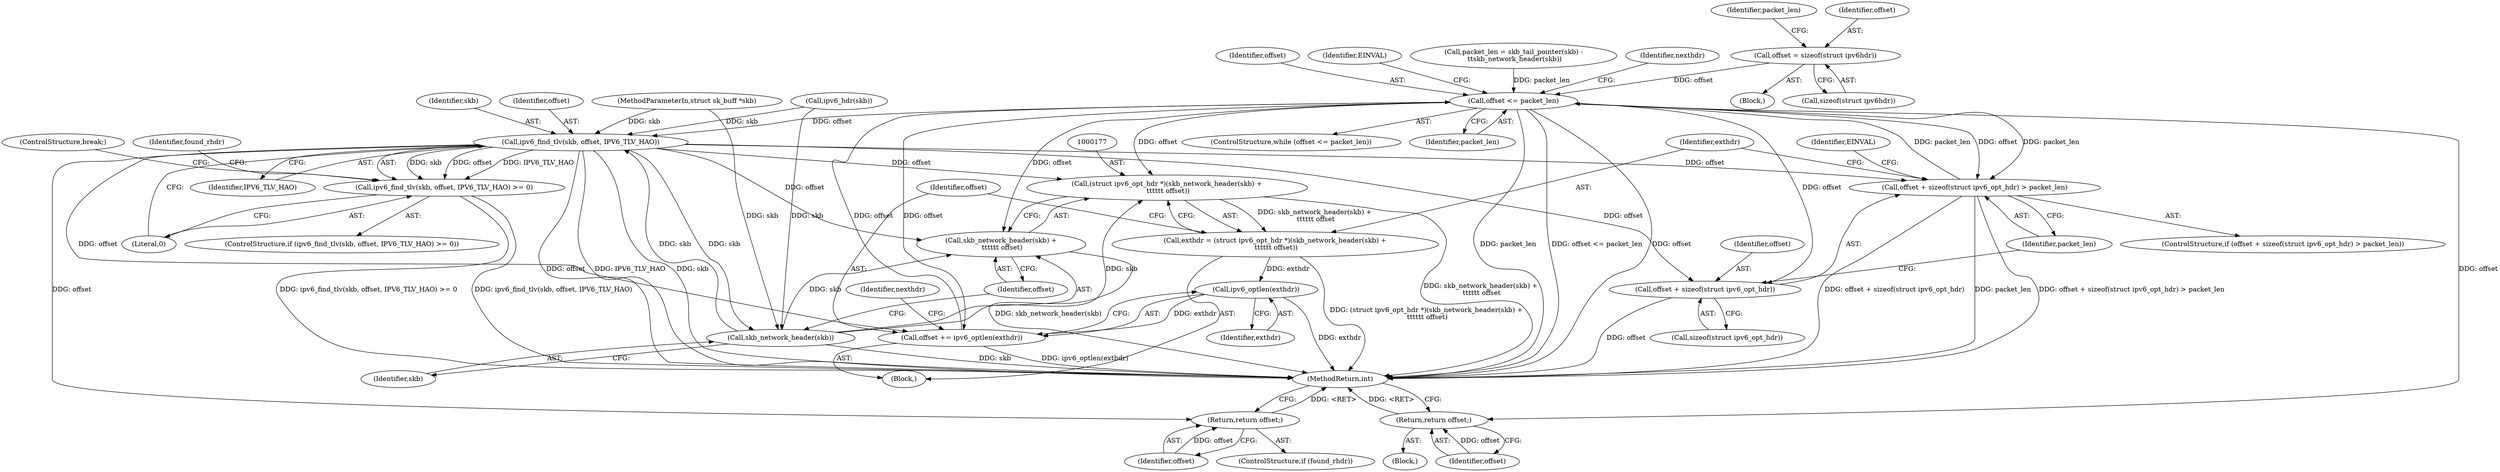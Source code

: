 digraph "0_linux_2423496af35d94a87156b063ea5cedffc10a70a1_1@API" {
"1000105" [label="(Call,offset = sizeof(struct ipv6hdr))"];
"1000130" [label="(Call,offset <= packet_len)"];
"1000150" [label="(Call,ipv6_find_tlv(skb, offset, IPV6_TLV_HAO))"];
"1000149" [label="(Call,ipv6_find_tlv(skb, offset, IPV6_TLV_HAO) >= 0)"];
"1000158" [label="(Return,return offset;)"];
"1000165" [label="(Call,offset + sizeof(struct ipv6_opt_hdr) > packet_len)"];
"1000166" [label="(Call,offset + sizeof(struct ipv6_opt_hdr))"];
"1000176" [label="(Call,(struct ipv6_opt_hdr *)(skb_network_header(skb) +\n \t\t\t\t\t\t offset))"];
"1000174" [label="(Call,exthdr = (struct ipv6_opt_hdr *)(skb_network_header(skb) +\n \t\t\t\t\t\t offset))"];
"1000184" [label="(Call,ipv6_optlen(exthdr))"];
"1000182" [label="(Call,offset += ipv6_optlen(exthdr))"];
"1000179" [label="(Call,skb_network_header(skb))"];
"1000178" [label="(Call,skb_network_header(skb) +\n \t\t\t\t\t\t offset)"];
"1000162" [label="(Return,return offset;)"];
"1000133" [label="(Block,)"];
"1000110" [label="(Call,packet_len = skb_tail_pointer(skb) -\n \t\tskb_network_header(skb))"];
"1000129" [label="(ControlStructure,while (offset <= packet_len))"];
"1000154" [label="(Literal,0)"];
"1000148" [label="(ControlStructure,if (ipv6_find_tlv(skb, offset, IPV6_TLV_HAO) >= 0))"];
"1000159" [label="(Identifier,offset)"];
"1000155" [label="(ControlStructure,break;)"];
"1000167" [label="(Identifier,offset)"];
"1000170" [label="(Identifier,packet_len)"];
"1000181" [label="(Identifier,offset)"];
"1000139" [label="(Block,)"];
"1000138" [label="(Identifier,nexthdr)"];
"1000103" [label="(Block,)"];
"1000179" [label="(Call,skb_network_header(skb))"];
"1000130" [label="(Call,offset <= packet_len)"];
"1000174" [label="(Call,exthdr = (struct ipv6_opt_hdr *)(skb_network_header(skb) +\n \t\t\t\t\t\t offset))"];
"1000183" [label="(Identifier,offset)"];
"1000151" [label="(Identifier,skb)"];
"1000188" [label="(Identifier,nexthdr)"];
"1000152" [label="(Identifier,offset)"];
"1000168" [label="(Call,sizeof(struct ipv6_opt_hdr))"];
"1000153" [label="(Identifier,IPV6_TLV_HAO)"];
"1000132" [label="(Identifier,packet_len)"];
"1000156" [label="(ControlStructure,if (found_rhdr))"];
"1000176" [label="(Call,(struct ipv6_opt_hdr *)(skb_network_header(skb) +\n \t\t\t\t\t\t offset))"];
"1000149" [label="(Call,ipv6_find_tlv(skb, offset, IPV6_TLV_HAO) >= 0)"];
"1000164" [label="(ControlStructure,if (offset + sizeof(struct ipv6_opt_hdr) > packet_len))"];
"1000163" [label="(Identifier,offset)"];
"1000196" [label="(MethodReturn,int)"];
"1000175" [label="(Identifier,exthdr)"];
"1000173" [label="(Identifier,EINVAL)"];
"1000185" [label="(Identifier,exthdr)"];
"1000158" [label="(Return,return offset;)"];
"1000165" [label="(Call,offset + sizeof(struct ipv6_opt_hdr) > packet_len)"];
"1000166" [label="(Call,offset + sizeof(struct ipv6_opt_hdr))"];
"1000162" [label="(Return,return offset;)"];
"1000131" [label="(Identifier,offset)"];
"1000182" [label="(Call,offset += ipv6_optlen(exthdr))"];
"1000107" [label="(Call,sizeof(struct ipv6hdr))"];
"1000178" [label="(Call,skb_network_header(skb) +\n \t\t\t\t\t\t offset)"];
"1000111" [label="(Identifier,packet_len)"];
"1000150" [label="(Call,ipv6_find_tlv(skb, offset, IPV6_TLV_HAO))"];
"1000195" [label="(Identifier,EINVAL)"];
"1000157" [label="(Identifier,found_rhdr)"];
"1000180" [label="(Identifier,skb)"];
"1000105" [label="(Call,offset = sizeof(struct ipv6hdr))"];
"1000106" [label="(Identifier,offset)"];
"1000126" [label="(Call,ipv6_hdr(skb))"];
"1000184" [label="(Call,ipv6_optlen(exthdr))"];
"1000101" [label="(MethodParameterIn,struct sk_buff *skb)"];
"1000105" -> "1000103"  [label="AST: "];
"1000105" -> "1000107"  [label="CFG: "];
"1000106" -> "1000105"  [label="AST: "];
"1000107" -> "1000105"  [label="AST: "];
"1000111" -> "1000105"  [label="CFG: "];
"1000105" -> "1000130"  [label="DDG: offset"];
"1000130" -> "1000129"  [label="AST: "];
"1000130" -> "1000132"  [label="CFG: "];
"1000131" -> "1000130"  [label="AST: "];
"1000132" -> "1000130"  [label="AST: "];
"1000138" -> "1000130"  [label="CFG: "];
"1000195" -> "1000130"  [label="CFG: "];
"1000130" -> "1000196"  [label="DDG: packet_len"];
"1000130" -> "1000196"  [label="DDG: offset <= packet_len"];
"1000130" -> "1000196"  [label="DDG: offset"];
"1000182" -> "1000130"  [label="DDG: offset"];
"1000165" -> "1000130"  [label="DDG: packet_len"];
"1000110" -> "1000130"  [label="DDG: packet_len"];
"1000130" -> "1000150"  [label="DDG: offset"];
"1000130" -> "1000162"  [label="DDG: offset"];
"1000130" -> "1000165"  [label="DDG: offset"];
"1000130" -> "1000165"  [label="DDG: packet_len"];
"1000130" -> "1000166"  [label="DDG: offset"];
"1000130" -> "1000176"  [label="DDG: offset"];
"1000130" -> "1000178"  [label="DDG: offset"];
"1000130" -> "1000182"  [label="DDG: offset"];
"1000150" -> "1000149"  [label="AST: "];
"1000150" -> "1000153"  [label="CFG: "];
"1000151" -> "1000150"  [label="AST: "];
"1000152" -> "1000150"  [label="AST: "];
"1000153" -> "1000150"  [label="AST: "];
"1000154" -> "1000150"  [label="CFG: "];
"1000150" -> "1000196"  [label="DDG: skb"];
"1000150" -> "1000196"  [label="DDG: offset"];
"1000150" -> "1000196"  [label="DDG: IPV6_TLV_HAO"];
"1000150" -> "1000149"  [label="DDG: skb"];
"1000150" -> "1000149"  [label="DDG: offset"];
"1000150" -> "1000149"  [label="DDG: IPV6_TLV_HAO"];
"1000179" -> "1000150"  [label="DDG: skb"];
"1000126" -> "1000150"  [label="DDG: skb"];
"1000101" -> "1000150"  [label="DDG: skb"];
"1000150" -> "1000158"  [label="DDG: offset"];
"1000150" -> "1000165"  [label="DDG: offset"];
"1000150" -> "1000166"  [label="DDG: offset"];
"1000150" -> "1000176"  [label="DDG: offset"];
"1000150" -> "1000179"  [label="DDG: skb"];
"1000150" -> "1000178"  [label="DDG: offset"];
"1000150" -> "1000182"  [label="DDG: offset"];
"1000149" -> "1000148"  [label="AST: "];
"1000149" -> "1000154"  [label="CFG: "];
"1000154" -> "1000149"  [label="AST: "];
"1000155" -> "1000149"  [label="CFG: "];
"1000157" -> "1000149"  [label="CFG: "];
"1000149" -> "1000196"  [label="DDG: ipv6_find_tlv(skb, offset, IPV6_TLV_HAO) >= 0"];
"1000149" -> "1000196"  [label="DDG: ipv6_find_tlv(skb, offset, IPV6_TLV_HAO)"];
"1000158" -> "1000156"  [label="AST: "];
"1000158" -> "1000159"  [label="CFG: "];
"1000159" -> "1000158"  [label="AST: "];
"1000196" -> "1000158"  [label="CFG: "];
"1000158" -> "1000196"  [label="DDG: <RET>"];
"1000159" -> "1000158"  [label="DDG: offset"];
"1000165" -> "1000164"  [label="AST: "];
"1000165" -> "1000170"  [label="CFG: "];
"1000166" -> "1000165"  [label="AST: "];
"1000170" -> "1000165"  [label="AST: "];
"1000173" -> "1000165"  [label="CFG: "];
"1000175" -> "1000165"  [label="CFG: "];
"1000165" -> "1000196"  [label="DDG: offset + sizeof(struct ipv6_opt_hdr)"];
"1000165" -> "1000196"  [label="DDG: packet_len"];
"1000165" -> "1000196"  [label="DDG: offset + sizeof(struct ipv6_opt_hdr) > packet_len"];
"1000166" -> "1000168"  [label="CFG: "];
"1000167" -> "1000166"  [label="AST: "];
"1000168" -> "1000166"  [label="AST: "];
"1000170" -> "1000166"  [label="CFG: "];
"1000166" -> "1000196"  [label="DDG: offset"];
"1000176" -> "1000174"  [label="AST: "];
"1000176" -> "1000178"  [label="CFG: "];
"1000177" -> "1000176"  [label="AST: "];
"1000178" -> "1000176"  [label="AST: "];
"1000174" -> "1000176"  [label="CFG: "];
"1000176" -> "1000196"  [label="DDG: skb_network_header(skb) +\n \t\t\t\t\t\t offset"];
"1000176" -> "1000174"  [label="DDG: skb_network_header(skb) +\n \t\t\t\t\t\t offset"];
"1000179" -> "1000176"  [label="DDG: skb"];
"1000174" -> "1000133"  [label="AST: "];
"1000175" -> "1000174"  [label="AST: "];
"1000183" -> "1000174"  [label="CFG: "];
"1000174" -> "1000196"  [label="DDG: (struct ipv6_opt_hdr *)(skb_network_header(skb) +\n \t\t\t\t\t\t offset)"];
"1000174" -> "1000184"  [label="DDG: exthdr"];
"1000184" -> "1000182"  [label="AST: "];
"1000184" -> "1000185"  [label="CFG: "];
"1000185" -> "1000184"  [label="AST: "];
"1000182" -> "1000184"  [label="CFG: "];
"1000184" -> "1000196"  [label="DDG: exthdr"];
"1000184" -> "1000182"  [label="DDG: exthdr"];
"1000182" -> "1000133"  [label="AST: "];
"1000183" -> "1000182"  [label="AST: "];
"1000188" -> "1000182"  [label="CFG: "];
"1000182" -> "1000196"  [label="DDG: ipv6_optlen(exthdr)"];
"1000179" -> "1000178"  [label="AST: "];
"1000179" -> "1000180"  [label="CFG: "];
"1000180" -> "1000179"  [label="AST: "];
"1000181" -> "1000179"  [label="CFG: "];
"1000179" -> "1000196"  [label="DDG: skb"];
"1000179" -> "1000178"  [label="DDG: skb"];
"1000126" -> "1000179"  [label="DDG: skb"];
"1000101" -> "1000179"  [label="DDG: skb"];
"1000178" -> "1000181"  [label="CFG: "];
"1000181" -> "1000178"  [label="AST: "];
"1000178" -> "1000196"  [label="DDG: skb_network_header(skb)"];
"1000162" -> "1000139"  [label="AST: "];
"1000162" -> "1000163"  [label="CFG: "];
"1000163" -> "1000162"  [label="AST: "];
"1000196" -> "1000162"  [label="CFG: "];
"1000162" -> "1000196"  [label="DDG: <RET>"];
"1000163" -> "1000162"  [label="DDG: offset"];
}
